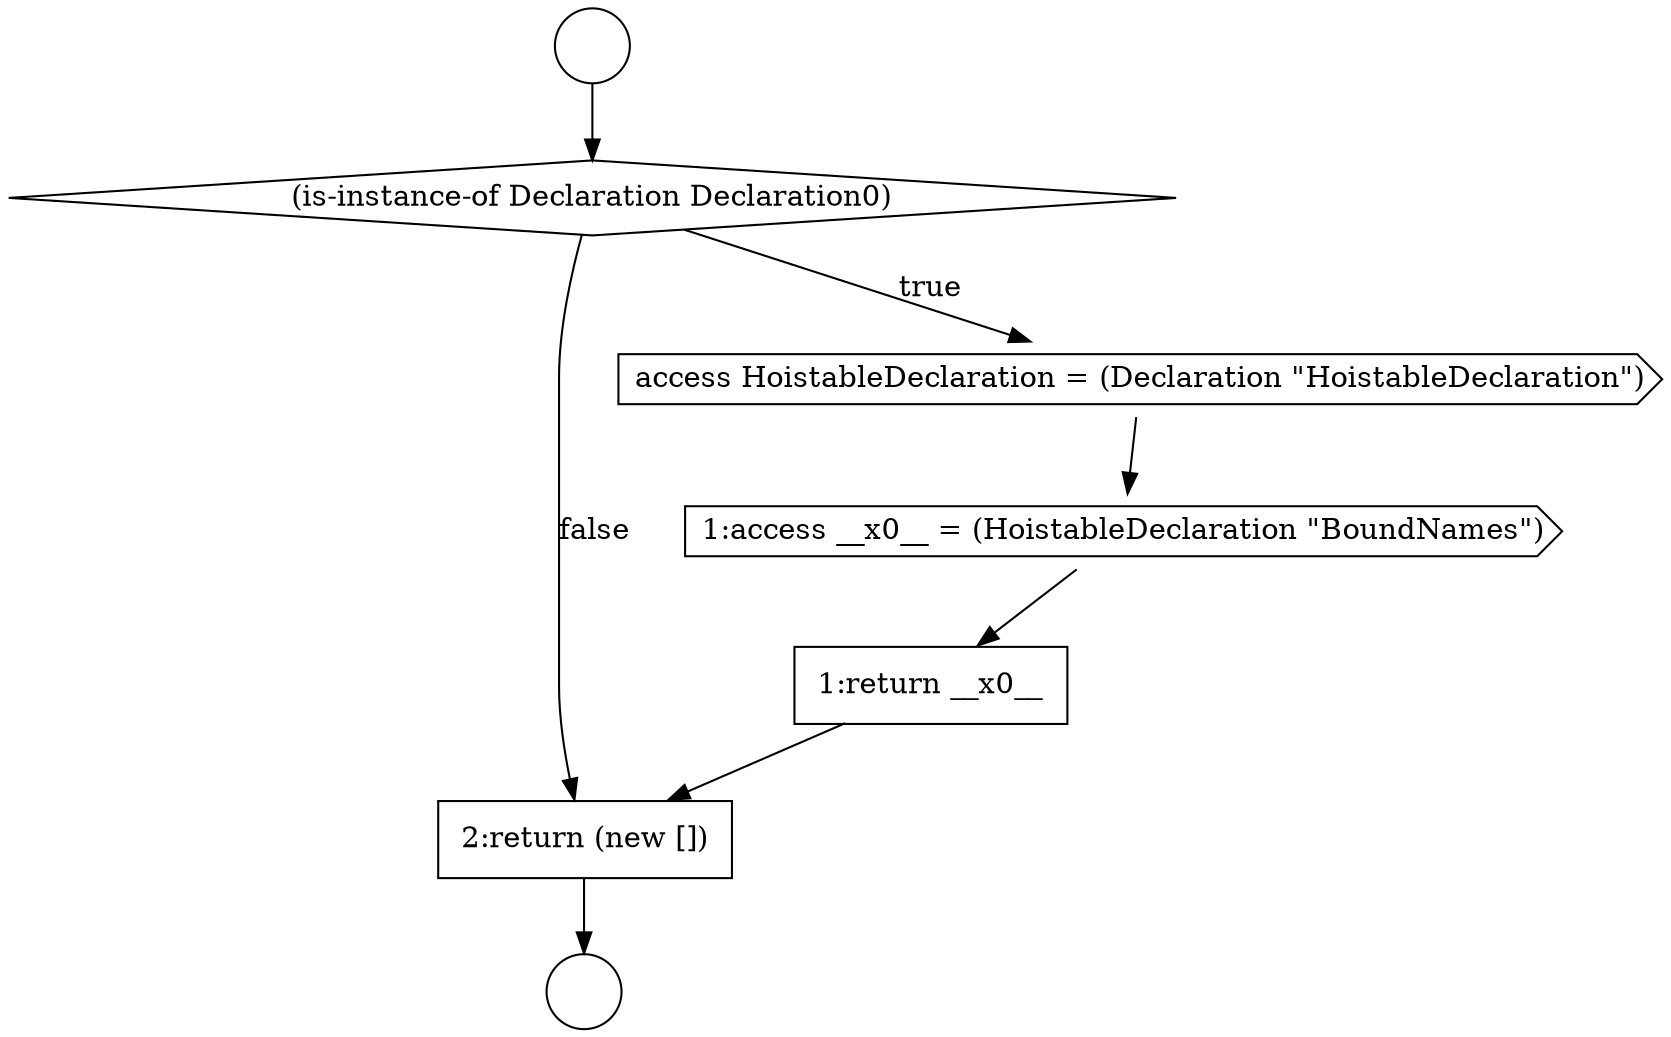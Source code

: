 digraph {
  node5493 [shape=circle label=" " color="black" fillcolor="white" style=filled]
  node5492 [shape=circle label=" " color="black" fillcolor="white" style=filled]
  node5497 [shape=none, margin=0, label=<<font color="black">
    <table border="0" cellborder="1" cellspacing="0" cellpadding="10">
      <tr><td align="left">1:return __x0__</td></tr>
    </table>
  </font>> color="black" fillcolor="white" style=filled]
  node5496 [shape=cds, label=<<font color="black">1:access __x0__ = (HoistableDeclaration &quot;BoundNames&quot;)</font>> color="black" fillcolor="white" style=filled]
  node5498 [shape=none, margin=0, label=<<font color="black">
    <table border="0" cellborder="1" cellspacing="0" cellpadding="10">
      <tr><td align="left">2:return (new [])</td></tr>
    </table>
  </font>> color="black" fillcolor="white" style=filled]
  node5495 [shape=cds, label=<<font color="black">access HoistableDeclaration = (Declaration &quot;HoistableDeclaration&quot;)</font>> color="black" fillcolor="white" style=filled]
  node5494 [shape=diamond, label=<<font color="black">(is-instance-of Declaration Declaration0)</font>> color="black" fillcolor="white" style=filled]
  node5497 -> node5498 [ color="black"]
  node5496 -> node5497 [ color="black"]
  node5494 -> node5495 [label=<<font color="black">true</font>> color="black"]
  node5494 -> node5498 [label=<<font color="black">false</font>> color="black"]
  node5495 -> node5496 [ color="black"]
  node5492 -> node5494 [ color="black"]
  node5498 -> node5493 [ color="black"]
}
